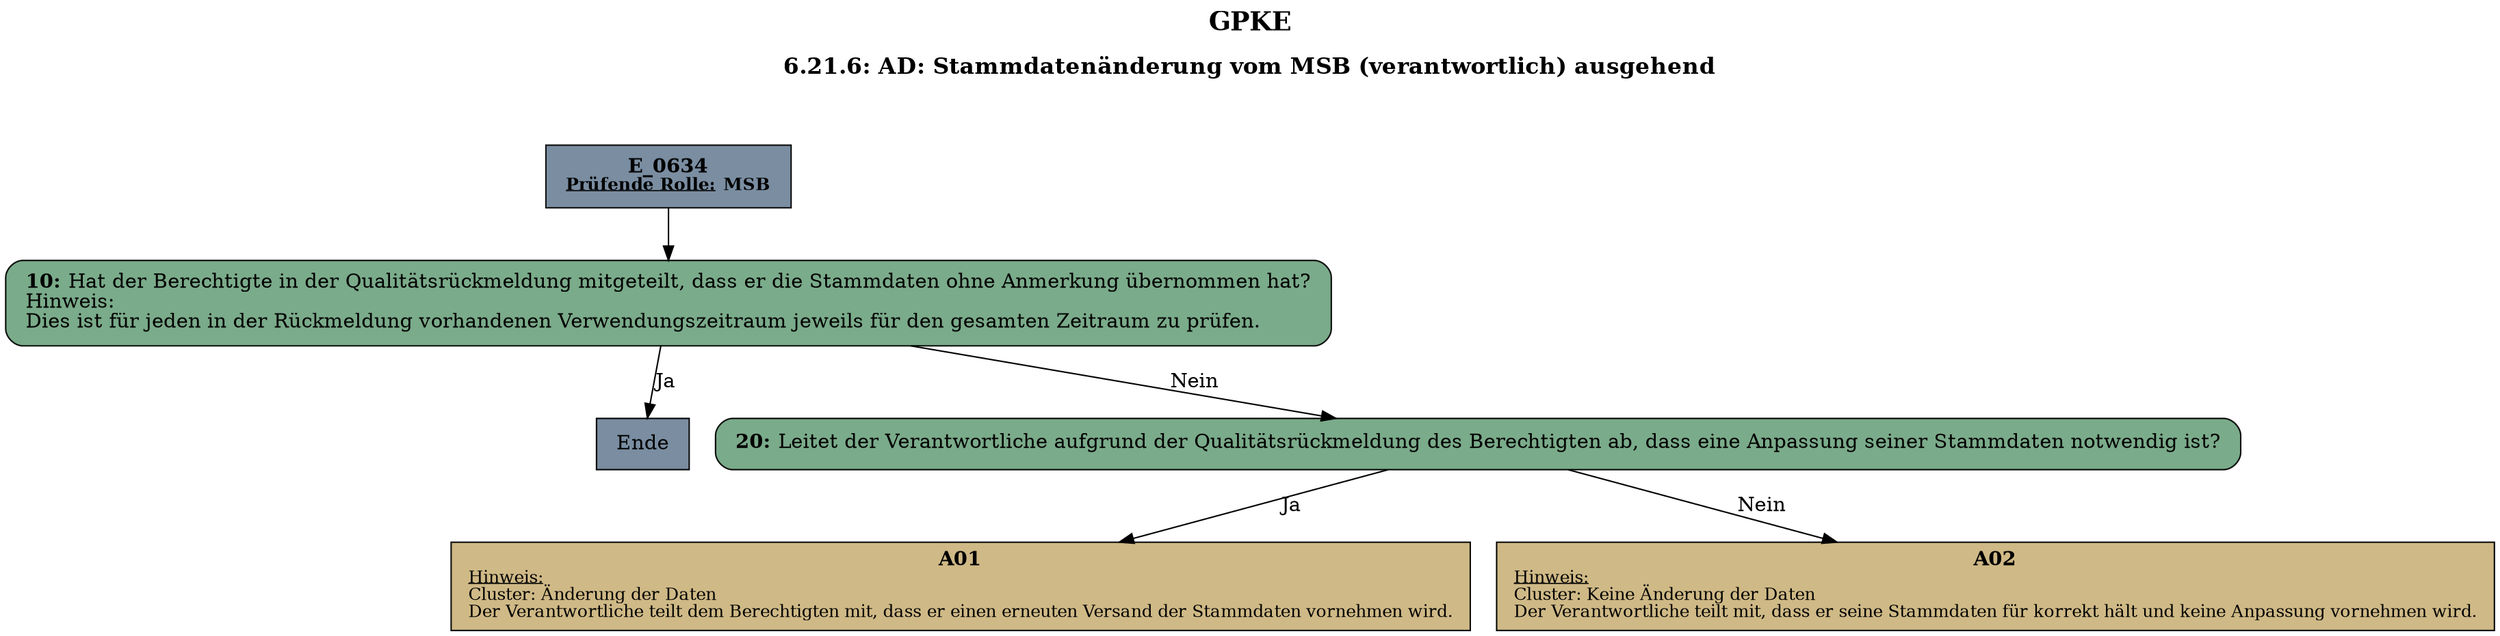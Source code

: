 digraph D {
    labelloc="t";
    label=<<B><FONT POINT-SIZE="18">GPKE</FONT></B><BR/><BR/><B><FONT POINT-SIZE="16">6.21.6: AD: Stammdatenänderung vom MSB (verantwortlich) ausgehend</FONT></B><BR/><BR/><BR/><BR/>>;
    "Start" [margin="0.2,0.12", shape=box, style=filled, fillcolor="#7a8da1", label=<<B>E_0634</B><BR align="center"/><FONT point-size="12"><B><U>Prüfende Rolle:</U> MSB</B></FONT><BR align="center"/>>];
    "10" [margin="0.2,0.12", shape=box, style="filled,rounded", fillcolor="#7aab8a", label=<<B>10: </B>Hat der Berechtigte in der Qualitätsrückmeldung mitgeteilt, dass er die Stammdaten ohne Anmerkung übernommen hat?<BR align="left"/>Hinweis:<BR align="left"/>Dies ist für jeden in der Rückmeldung vorhandenen Verwendungszeitraum jeweils für den gesamten Zeitraum zu prüfen.<BR align="left"/>>];
    "Ende" [margin="0.2,0.12", shape=box, style=filled, fillcolor="#7a8da1", label="Ende"];
    "20" [margin="0.2,0.12", shape=box, style="filled,rounded", fillcolor="#7aab8a", label=<<B>20: </B>Leitet der Verantwortliche aufgrund der Qualitätsrückmeldung des Berechtigten ab, dass eine Anpassung seiner Stammdaten notwendig ist?<BR align="left"/>>];
    "A01" [margin="0.17,0.08", shape=box, style=filled, fillcolor="#cfb986", label=<<B>A01</B><BR align="center"/><FONT point-size="12"><U>Hinweis:</U><BR align="left"/>Cluster: Änderung der Daten<BR align="left"/>Der Verantwortliche teilt dem Berechtigten mit, dass er einen erneuten Versand der Stammdaten vornehmen wird.<BR align="left"/></FONT>>];
    "A02" [margin="0.17,0.08", shape=box, style=filled, fillcolor="#cfb986", label=<<B>A02</B><BR align="center"/><FONT point-size="12"><U>Hinweis:</U><BR align="left"/>Cluster: Keine Änderung der Daten<BR align="left"/>Der Verantwortliche teilt mit, dass er seine Stammdaten für korrekt hält und keine Anpassung vornehmen wird.<BR align="left"/></FONT>>];

    "Start" -> "10";
    "10" -> "Ende" [label="Ja"];
    "10" -> "20" [label="Nein"];
    "20" -> "A01" [label="Ja"];
    "20" -> "A02" [label="Nein"];

    bgcolor="transparent";
}
